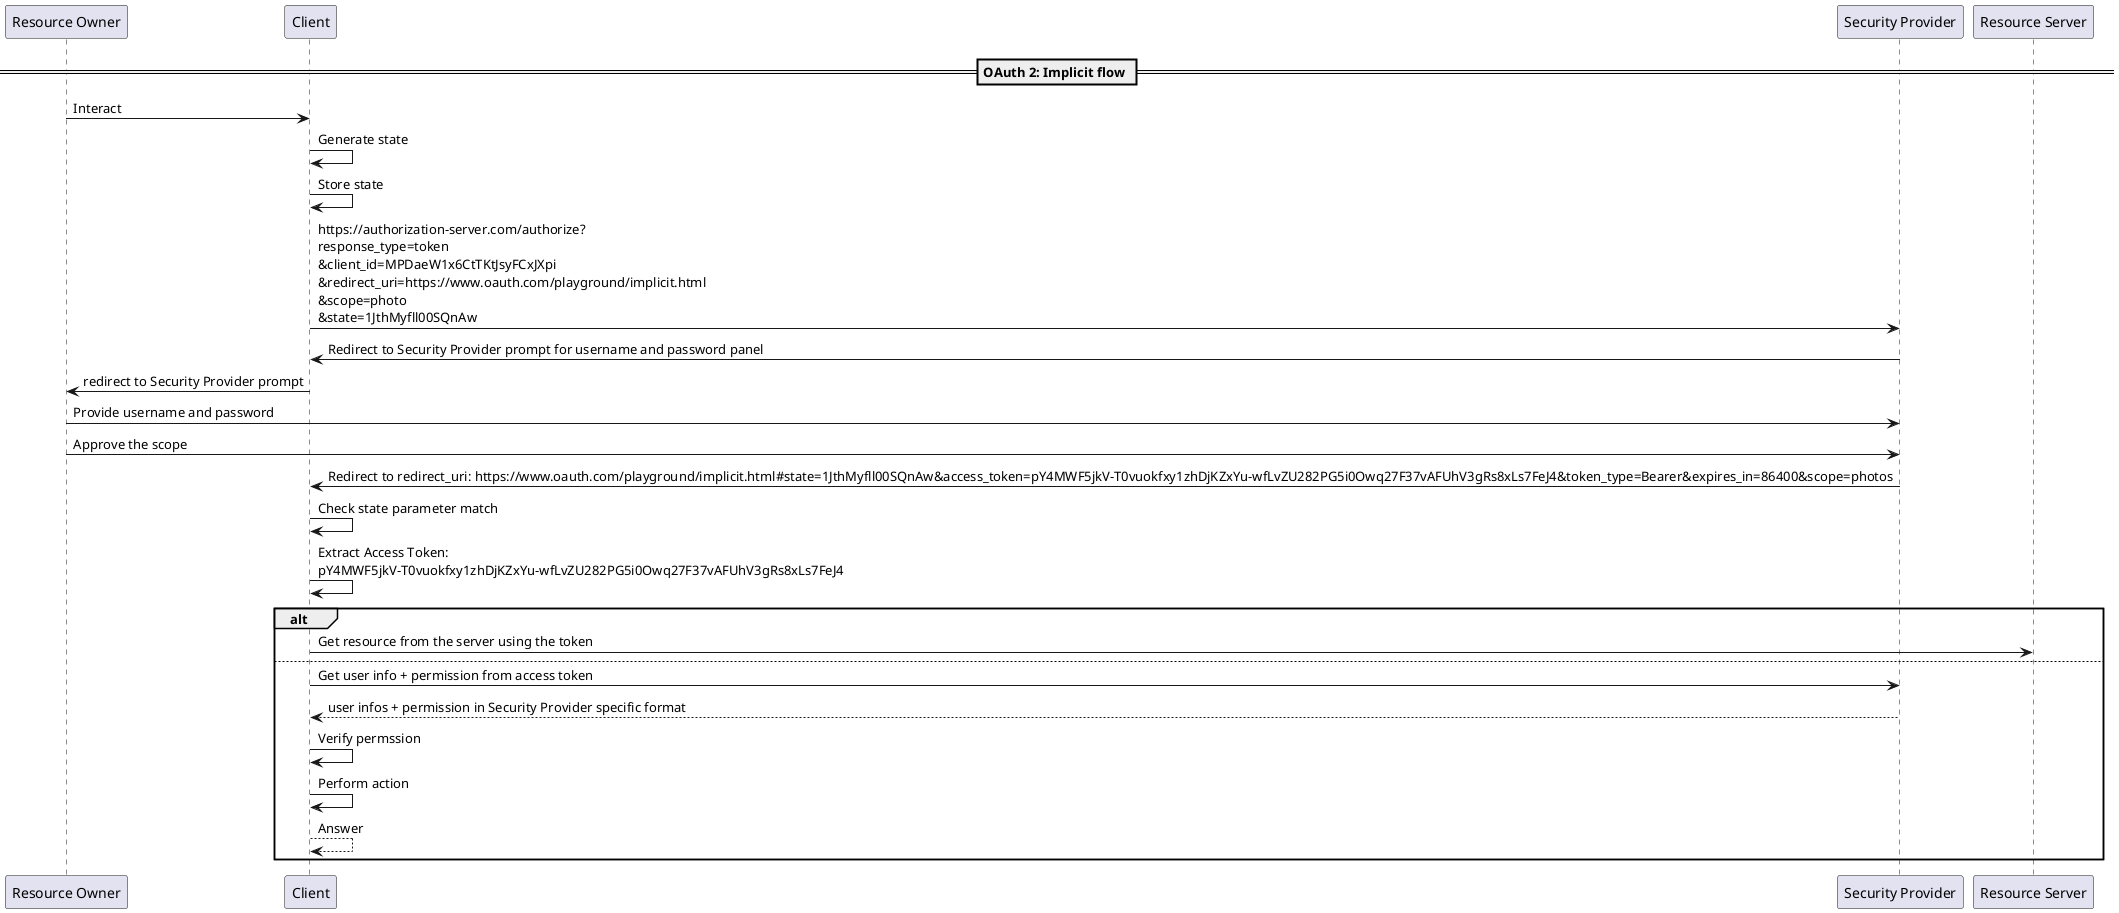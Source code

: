 ' https://www.oauth.com/playground/

@startuml
participant "Resource Owner" as RO
participant "Client" as C 
participant "Security Provider" as SP 
participant "Resource Server" as RS 


== OAuth 2: Implicit flow ==


RO -> C: Interact 
C -> C: Generate state
C -> C: Store state
C -> SP: https://authorization-server.com/authorize?\nresponse_type=token\n&client_id=MPDaeW1x6CtTKtJsyFCxJXpi\n&redirect_uri=https://www.oauth.com/playground/implicit.html\n&scope=photo\n&state=1JthMyfll00SQnAw
SP -> C: Redirect to Security Provider prompt for username and password panel
C -> RO: redirect to Security Provider prompt 
RO -> SP: Provide username and password
RO -> SP: Approve the scope
SP -> C: Redirect to redirect_uri: https://www.oauth.com/playground/implicit.html#state=1JthMyfll00SQnAw&access_token=pY4MWF5jkV-T0vuokfxy1zhDjKZxYu-wfLvZU282PG5i0Owq27F37vAFUhV3gRs8xLs7FeJ4&token_type=Bearer&expires_in=86400&scope=photos
C -> C: Check state parameter match
C -> C: Extract Access Token:\npY4MWF5jkV-T0vuokfxy1zhDjKZxYu-wfLvZU282PG5i0Owq27F37vAFUhV3gRs8xLs7FeJ4 
alt
C -> RS: Get resource from the server using the token
else
C -> SP: Get user info + permission from access token
SP --> C: user infos + permission in Security Provider specific format
C -> C: Verify permssion 
C -> C: Perform action
C --> C: Answer
end

' Match exactly https://www.oauth.com/playground/implicit.html


